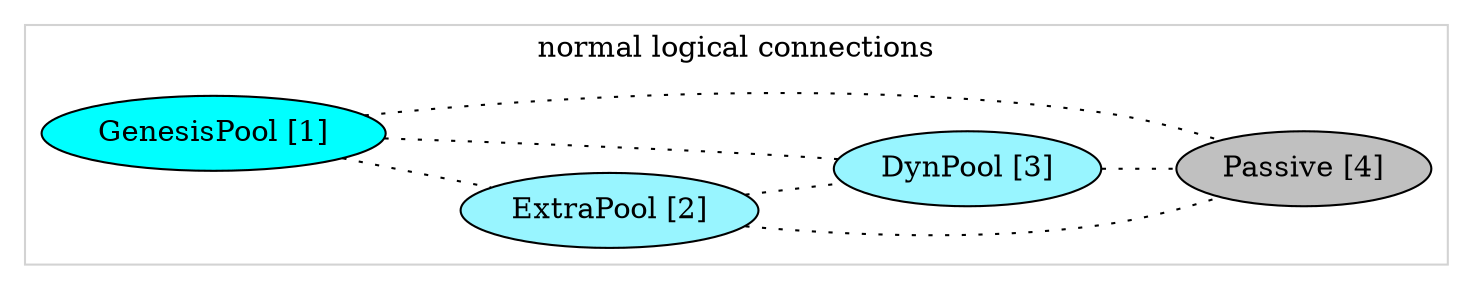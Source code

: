 digraph G {
    rankdir = LR;

	"GenesisPool [1]" [fillcolor=cyan, style="filled"]
	"ExtraPool [2]"   [fillcolor=cadetblue1, style="filled"]
	"DynPool [3]"     [fillcolor=cadetblue1, style="filled"]
	"Passive [4]"     [fillcolor=grey, style="filled"]
	
    subgraph cluster_connections {
        color = lightgrey;
        label = "normal logical connections";
        node [ style = filled; color = cadetblue1 ];

        "GenesisPool [1]" -> "ExtraPool [2]" -> "DynPool [3]" -> "Passive [4]" [style = dotted, label = "", dir = none] ;
        "GenesisPool [1]" -> "DynPool [3]"   [style = dotted, label = "", dir = none] ;
        "GenesisPool [1]" -> "Passive [4]"   [style = dotted, label = "", dir = none] ;
        "ExtraPool [2]"   -> "Passive [4]"   [style = dotted, label = "", dir = none] ;
    }
}
